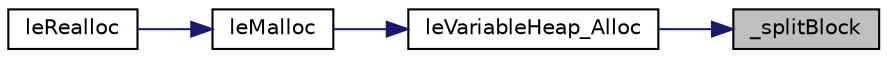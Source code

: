 digraph "_splitBlock"
{
 // LATEX_PDF_SIZE
  edge [fontname="Helvetica",fontsize="10",labelfontname="Helvetica",labelfontsize="10"];
  node [fontname="Helvetica",fontsize="10",shape=record];
  rankdir="RL";
  Node1 [label="_splitBlock",height=0.2,width=0.4,color="black", fillcolor="grey75", style="filled", fontcolor="black",tooltip=" "];
  Node1 -> Node2 [dir="back",color="midnightblue",fontsize="10",style="solid",fontname="Helvetica"];
  Node2 [label="leVariableHeap_Alloc",height=0.2,width=0.4,color="black", fillcolor="white", style="filled",URL="$legato__variableheap_8h.html#a8e9167913bb9a5a0e36549e7f0eaac81",tooltip=" "];
  Node2 -> Node3 [dir="back",color="midnightblue",fontsize="10",style="solid",fontname="Helvetica"];
  Node3 [label="leMalloc",height=0.2,width=0.4,color="black", fillcolor="white", style="filled",URL="$legato__memory_8h.html#ade65fc8c21fd8519f63b01848a92dd88",tooltip=" "];
  Node3 -> Node4 [dir="back",color="midnightblue",fontsize="10",style="solid",fontname="Helvetica"];
  Node4 [label="leRealloc",height=0.2,width=0.4,color="black", fillcolor="white", style="filled",URL="$legato__memory_8h.html#a51bf085075cd105a0960cbe4e606659e",tooltip=" "];
}
